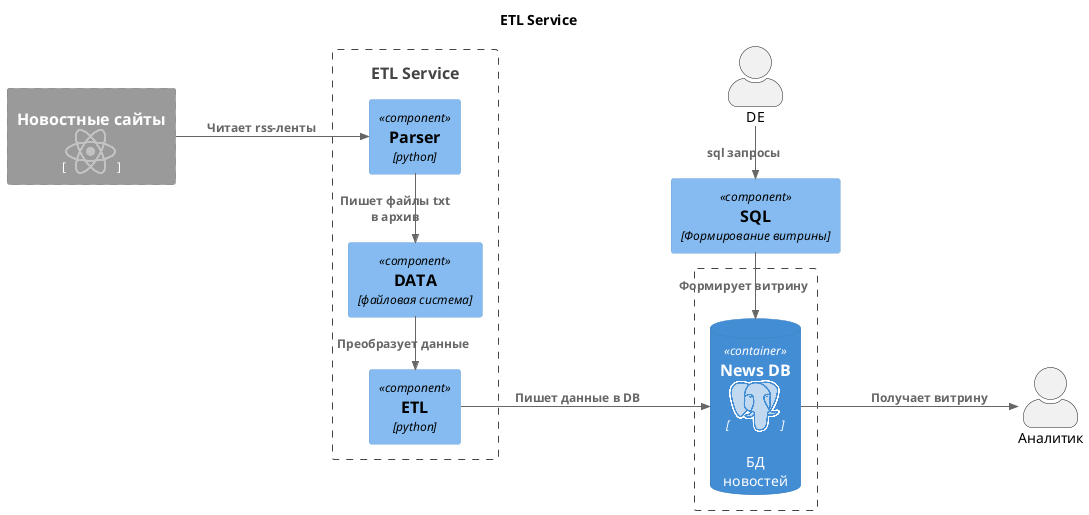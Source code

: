 @startuml
!include <logos/flask.puml>
!include <logos/django.puml>
!include <logos/redis.puml>
!include <logos/postgresql.puml>
!include <logos/ElasticSearch.puml>
!include <logos/python.puml>
!include <logos/react.puml>
!include <logos/kafka.puml>
!include <logos/nginx.puml>
'!includeurl https://raw.githubusercontent.com/RicardoNiepel/C4-PlantUML/master/C4_Component.puml
!include <c4/C4_Component.puml>

title ETL Service

LAYOUT_LANDSCAPE()


actor DE as DE
actor Аналитик as Analytic

Boundary(Frontend, "Новостные сайты", "<$react>") #9a9a9a;line:grey;text:white

Boundary(ETL, "ETL Service") {
  Component(Parser, "Parser", "python")
  Component(Etl, "ETL", "python")
  Component(Data, "DATA", "файловая система")
}
Boundary(Analytics, "") {
ContainerDb(Postgresql, "News DB", "<$postgresql>", "БД\nновостей")
}
Component(sql, "SQL", "Формирование витрины")

Rel(Frontend, Parser, "Читает rss-ленты")
Rel_U(Parser, Data, "Пишет файлы txt\nв архив")
Rel_U(Data, Etl, "Преобразует данные")
Rel(Etl, Postgresql, "Пишет данные в DB")
Rel_D(sql, Postgresql, "Формирует витрину")
Rel_D(DE, sql, "sql запросы")
Rel(Postgresql, Analytic, "Получает витрину")

@enduml
